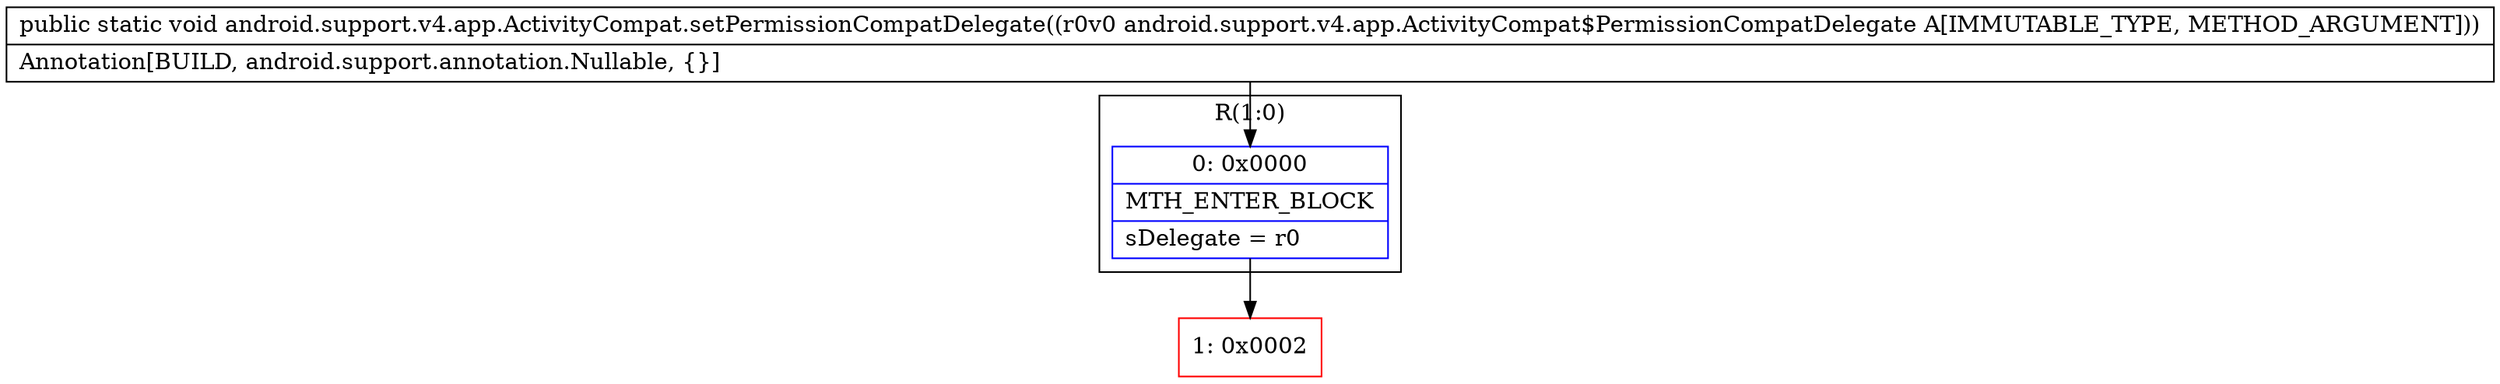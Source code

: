 digraph "CFG forandroid.support.v4.app.ActivityCompat.setPermissionCompatDelegate(Landroid\/support\/v4\/app\/ActivityCompat$PermissionCompatDelegate;)V" {
subgraph cluster_Region_1099215205 {
label = "R(1:0)";
node [shape=record,color=blue];
Node_0 [shape=record,label="{0\:\ 0x0000|MTH_ENTER_BLOCK\l|sDelegate = r0\l}"];
}
Node_1 [shape=record,color=red,label="{1\:\ 0x0002}"];
MethodNode[shape=record,label="{public static void android.support.v4.app.ActivityCompat.setPermissionCompatDelegate((r0v0 android.support.v4.app.ActivityCompat$PermissionCompatDelegate A[IMMUTABLE_TYPE, METHOD_ARGUMENT]))  | Annotation[BUILD, android.support.annotation.Nullable, \{\}]\l}"];
MethodNode -> Node_0;
Node_0 -> Node_1;
}

